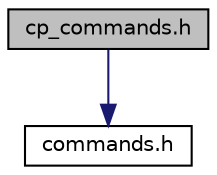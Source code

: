 digraph "cp_commands.h"
{
  edge [fontname="Helvetica",fontsize="10",labelfontname="Helvetica",labelfontsize="10"];
  node [fontname="Helvetica",fontsize="10",shape=record];
  Node0 [label="cp_commands.h",height=0.2,width=0.4,color="black", fillcolor="grey75", style="filled", fontcolor="black"];
  Node0 -> Node1 [color="midnightblue",fontsize="10",style="solid",fontname="Helvetica"];
  Node1 [label="commands.h",height=0.2,width=0.4,color="black", fillcolor="white", style="filled",URL="$commands_8h.html",tooltip="Definitions for board commands, parameters and packages. "];
}
